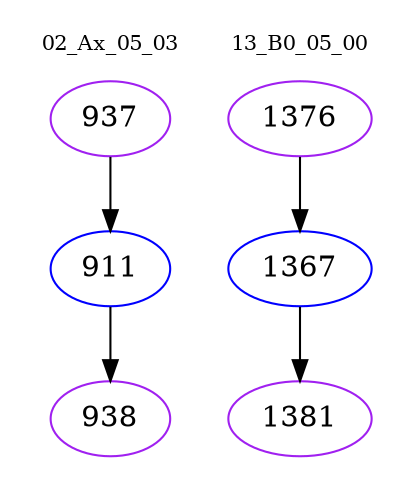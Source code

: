 digraph{
subgraph cluster_0 {
color = white
label = "02_Ax_05_03";
fontsize=10;
T0_937 [label="937", color="purple"]
T0_937 -> T0_911 [color="black"]
T0_911 [label="911", color="blue"]
T0_911 -> T0_938 [color="black"]
T0_938 [label="938", color="purple"]
}
subgraph cluster_1 {
color = white
label = "13_B0_05_00";
fontsize=10;
T1_1376 [label="1376", color="purple"]
T1_1376 -> T1_1367 [color="black"]
T1_1367 [label="1367", color="blue"]
T1_1367 -> T1_1381 [color="black"]
T1_1381 [label="1381", color="purple"]
}
}
